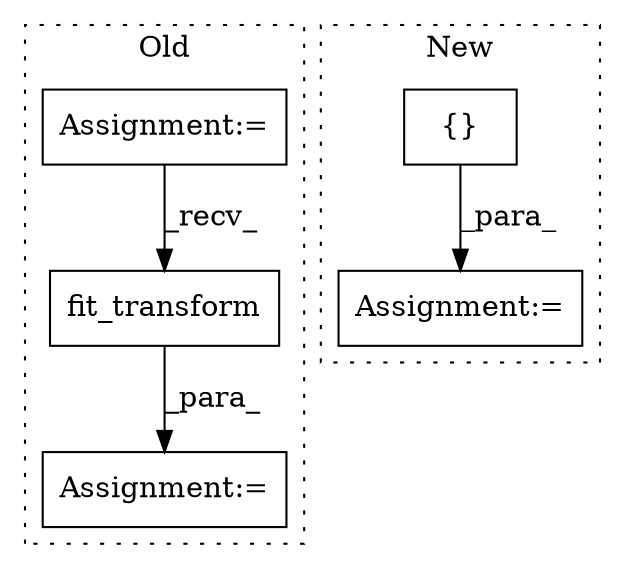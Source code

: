 digraph G {
subgraph cluster0 {
1 [label="fit_transform" a="32" s="663,698" l="14,1" shape="box"];
3 [label="Assignment:=" a="7" s="947" l="1" shape="box"];
5 [label="Assignment:=" a="7" s="502" l="1" shape="box"];
label = "Old";
style="dotted";
}
subgraph cluster1 {
2 [label="{}" a="4" s="726,750" l="1,1" shape="box"];
4 [label="Assignment:=" a="7" s="545" l="1" shape="box"];
label = "New";
style="dotted";
}
1 -> 3 [label="_para_"];
2 -> 4 [label="_para_"];
5 -> 1 [label="_recv_"];
}